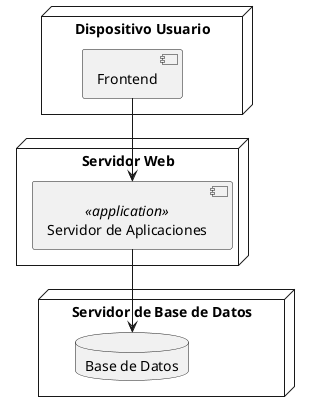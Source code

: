 @startuml Diagrama De Despliegue 
node "Servidor Web" {
    component "Servidor de Aplicaciones" <<application>>
}

node "Dispositivo Usuario" {
    component "Frontend"
}

node "Servidor de Base de Datos" {
    database "Base de Datos"
}

"Servidor de Aplicaciones" --> "Base de Datos"
"Frontend" --> "Servidor de Aplicaciones"
@enduml
